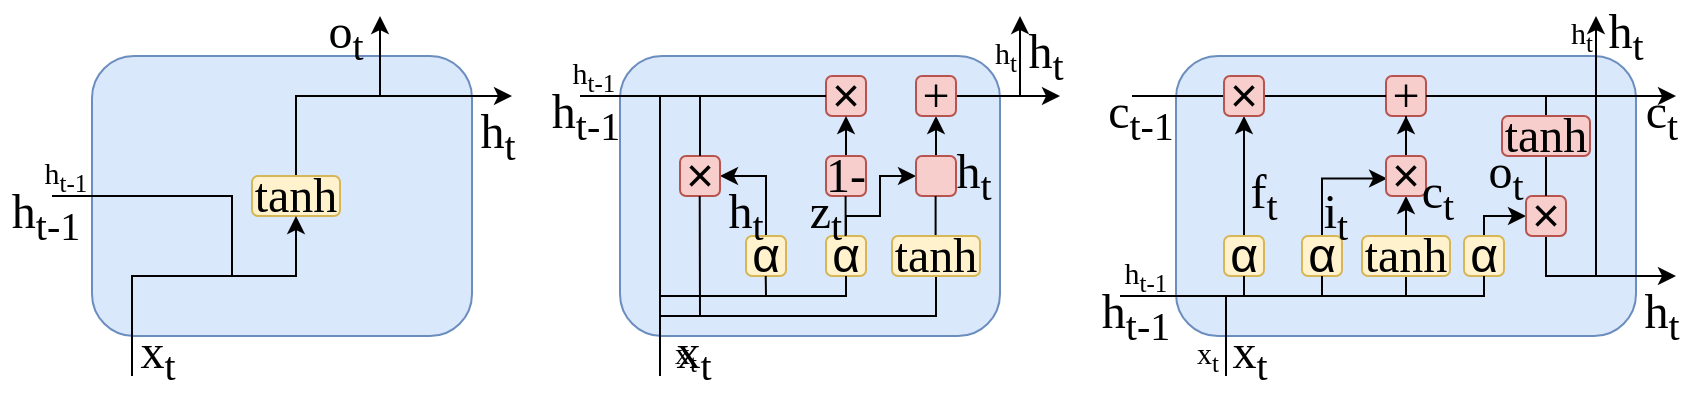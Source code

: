 <mxfile version="23.1.2" type="github">
  <diagram name="Page-1" id="IEJkf_hCV8dXlVngM3ra">
    <mxGraphModel dx="840" dy="482" grid="1" gridSize="10" guides="1" tooltips="1" connect="1" arrows="1" fold="1" page="1" pageScale="1" pageWidth="1100" pageHeight="850" math="0" shadow="0">
      <root>
        <mxCell id="0" />
        <mxCell id="1" parent="0" />
        <mxCell id="qDmLnBeWTp0_LzGQM5Zg-1" value="" style="rounded=1;whiteSpace=wrap;html=1;fillColor=#dae8fc;strokeColor=#6c8ebf;" vertex="1" parent="1">
          <mxGeometry x="838" y="90" width="230" height="140" as="geometry" />
        </mxCell>
        <mxCell id="qDmLnBeWTp0_LzGQM5Zg-14" style="edgeStyle=orthogonalEdgeStyle;rounded=0;orthogonalLoop=1;jettySize=auto;html=1;exitX=0.5;exitY=0;exitDx=0;exitDy=0;entryX=0.5;entryY=1;entryDx=0;entryDy=0;" edge="1" parent="1" source="qDmLnBeWTp0_LzGQM5Zg-2" target="qDmLnBeWTp0_LzGQM5Zg-10">
          <mxGeometry relative="1" as="geometry">
            <mxPoint x="953" y="180" as="sourcePoint" />
          </mxGeometry>
        </mxCell>
        <mxCell id="qDmLnBeWTp0_LzGQM5Zg-4" value="&lt;font style=&quot;font-size: 24px;&quot; face=&quot;Times New Roman&quot;&gt;+&lt;/font&gt;" style="rounded=1;whiteSpace=wrap;html=1;fillColor=#f8cecc;strokeColor=#b85450;" vertex="1" parent="1">
          <mxGeometry x="943" y="100" width="20" height="20" as="geometry" />
        </mxCell>
        <mxCell id="qDmLnBeWTp0_LzGQM5Zg-2" value="&lt;font style=&quot;font-size: 15px;&quot; face=&quot;Times New Roman&quot;&gt;act&lt;/font&gt;" style="rounded=1;whiteSpace=wrap;html=1;fillColor=#fff2cc;strokeColor=#d6b656;" vertex="1" parent="1">
          <mxGeometry x="938" y="180" width="30" height="20" as="geometry" />
        </mxCell>
        <mxCell id="qDmLnBeWTp0_LzGQM5Zg-9" style="edgeStyle=orthogonalEdgeStyle;rounded=0;orthogonalLoop=1;jettySize=auto;html=1;exitX=0.5;exitY=0;exitDx=0;exitDy=0;" edge="1" parent="1" source="qDmLnBeWTp0_LzGQM5Zg-5" target="qDmLnBeWTp0_LzGQM5Zg-3">
          <mxGeometry relative="1" as="geometry" />
        </mxCell>
        <mxCell id="qDmLnBeWTp0_LzGQM5Zg-5" value="&lt;font style=&quot;font-size: 24px;&quot;&gt;α&lt;/font&gt;" style="rounded=1;whiteSpace=wrap;html=1;fillColor=#fff2cc;strokeColor=#d6b656;" vertex="1" parent="1">
          <mxGeometry x="862" y="180" width="20" height="20" as="geometry" />
        </mxCell>
        <mxCell id="qDmLnBeWTp0_LzGQM5Zg-12" style="edgeStyle=orthogonalEdgeStyle;rounded=0;orthogonalLoop=1;jettySize=auto;html=1;exitX=0.5;exitY=0;exitDx=0;exitDy=0;entryX=0.027;entryY=0.563;entryDx=0;entryDy=0;entryPerimeter=0;" edge="1" parent="1" source="qDmLnBeWTp0_LzGQM5Zg-6" target="qDmLnBeWTp0_LzGQM5Zg-10">
          <mxGeometry relative="1" as="geometry">
            <mxPoint x="960" y="150" as="targetPoint" />
          </mxGeometry>
        </mxCell>
        <mxCell id="qDmLnBeWTp0_LzGQM5Zg-6" value="&lt;font style=&quot;font-size: 24px;&quot;&gt;α&lt;/font&gt;" style="rounded=1;whiteSpace=wrap;html=1;fillColor=#fff2cc;strokeColor=#d6b656;" vertex="1" parent="1">
          <mxGeometry x="901" y="180" width="20" height="20" as="geometry" />
        </mxCell>
        <mxCell id="qDmLnBeWTp0_LzGQM5Zg-16" style="edgeStyle=orthogonalEdgeStyle;rounded=0;orthogonalLoop=1;jettySize=auto;html=1;exitX=0.5;exitY=0;exitDx=0;exitDy=0;entryX=0;entryY=0.5;entryDx=0;entryDy=0;" edge="1" parent="1" source="qDmLnBeWTp0_LzGQM5Zg-8" target="qDmLnBeWTp0_LzGQM5Zg-15">
          <mxGeometry relative="1" as="geometry">
            <Array as="points">
              <mxPoint x="992" y="170" />
            </Array>
          </mxGeometry>
        </mxCell>
        <mxCell id="qDmLnBeWTp0_LzGQM5Zg-7" value="&lt;font style=&quot;font-size: 15px;&quot; face=&quot;Times New Roman&quot;&gt;act&lt;/font&gt;" style="rounded=1;whiteSpace=wrap;html=1;fillColor=#f8cecc;strokeColor=#b85450;" vertex="1" parent="1">
          <mxGeometry x="1008" y="120" width="30" height="20" as="geometry" />
        </mxCell>
        <mxCell id="qDmLnBeWTp0_LzGQM5Zg-8" value="&lt;font style=&quot;font-size: 24px;&quot;&gt;α&lt;/font&gt;" style="rounded=1;whiteSpace=wrap;html=1;fillColor=#fff2cc;strokeColor=#d6b656;" vertex="1" parent="1">
          <mxGeometry x="982" y="180" width="20" height="20" as="geometry" />
        </mxCell>
        <mxCell id="qDmLnBeWTp0_LzGQM5Zg-13" style="edgeStyle=orthogonalEdgeStyle;rounded=0;orthogonalLoop=1;jettySize=auto;html=1;exitX=0.5;exitY=0;exitDx=0;exitDy=0;" edge="1" parent="1" source="qDmLnBeWTp0_LzGQM5Zg-10" target="qDmLnBeWTp0_LzGQM5Zg-4">
          <mxGeometry relative="1" as="geometry" />
        </mxCell>
        <mxCell id="qDmLnBeWTp0_LzGQM5Zg-10" value="&lt;font style=&quot;font-size: 24px;&quot;&gt;×&lt;/font&gt;" style="rounded=1;whiteSpace=wrap;html=1;fillColor=#f8cecc;strokeColor=#b85450;" vertex="1" parent="1">
          <mxGeometry x="943" y="140" width="20" height="20" as="geometry" />
        </mxCell>
        <mxCell id="qDmLnBeWTp0_LzGQM5Zg-30" style="edgeStyle=orthogonalEdgeStyle;rounded=0;orthogonalLoop=1;jettySize=auto;html=1;" edge="1" parent="1" source="qDmLnBeWTp0_LzGQM5Zg-15">
          <mxGeometry relative="1" as="geometry">
            <mxPoint x="1088" y="200" as="targetPoint" />
            <Array as="points">
              <mxPoint x="1023" y="200" />
            </Array>
          </mxGeometry>
        </mxCell>
        <mxCell id="qDmLnBeWTp0_LzGQM5Zg-15" value="&lt;font style=&quot;font-size: 24px;&quot;&gt;×&lt;/font&gt;" style="rounded=1;whiteSpace=wrap;html=1;fillColor=#f8cecc;strokeColor=#b85450;" vertex="1" parent="1">
          <mxGeometry x="1013" y="160" width="20" height="20" as="geometry" />
        </mxCell>
        <mxCell id="qDmLnBeWTp0_LzGQM5Zg-19" value="" style="endArrow=none;html=1;rounded=0;exitX=0;exitY=1;exitDx=0;exitDy=0;" edge="1" parent="1" source="qDmLnBeWTp0_LzGQM5Zg-37">
          <mxGeometry width="50" height="50" relative="1" as="geometry">
            <mxPoint x="810" y="210" as="sourcePoint" />
            <mxPoint x="984" y="210" as="targetPoint" />
          </mxGeometry>
        </mxCell>
        <mxCell id="qDmLnBeWTp0_LzGQM5Zg-21" value="" style="endArrow=none;html=1;rounded=0;entryX=0.5;entryY=1;entryDx=0;entryDy=0;" edge="1" parent="1" target="qDmLnBeWTp0_LzGQM5Zg-8">
          <mxGeometry width="50" height="50" relative="1" as="geometry">
            <mxPoint x="984" y="210" as="sourcePoint" />
            <mxPoint x="984" y="200" as="targetPoint" />
            <Array as="points">
              <mxPoint x="992" y="210" />
            </Array>
          </mxGeometry>
        </mxCell>
        <mxCell id="qDmLnBeWTp0_LzGQM5Zg-23" value="" style="endArrow=none;html=1;rounded=0;" edge="1" parent="1">
          <mxGeometry width="50" height="50" relative="1" as="geometry">
            <mxPoint x="953" y="210" as="sourcePoint" />
            <mxPoint x="953" y="200" as="targetPoint" />
          </mxGeometry>
        </mxCell>
        <mxCell id="qDmLnBeWTp0_LzGQM5Zg-24" value="" style="endArrow=none;html=1;rounded=0;" edge="1" parent="1">
          <mxGeometry width="50" height="50" relative="1" as="geometry">
            <mxPoint x="911" y="210" as="sourcePoint" />
            <mxPoint x="911" y="200" as="targetPoint" />
          </mxGeometry>
        </mxCell>
        <mxCell id="qDmLnBeWTp0_LzGQM5Zg-25" value="" style="endArrow=none;html=1;rounded=0;" edge="1" parent="1">
          <mxGeometry width="50" height="50" relative="1" as="geometry">
            <mxPoint x="872" y="210" as="sourcePoint" />
            <mxPoint x="872" y="200" as="targetPoint" />
          </mxGeometry>
        </mxCell>
        <mxCell id="qDmLnBeWTp0_LzGQM5Zg-26" value="" style="endArrow=none;html=1;rounded=0;" edge="1" parent="1">
          <mxGeometry width="50" height="50" relative="1" as="geometry">
            <mxPoint x="816" y="110" as="sourcePoint" />
            <mxPoint x="862" y="110" as="targetPoint" />
          </mxGeometry>
        </mxCell>
        <mxCell id="qDmLnBeWTp0_LzGQM5Zg-27" value="" style="endArrow=none;html=1;rounded=0;" edge="1" parent="1">
          <mxGeometry width="50" height="50" relative="1" as="geometry">
            <mxPoint x="863" y="250" as="sourcePoint" />
            <mxPoint x="863" y="210" as="targetPoint" />
          </mxGeometry>
        </mxCell>
        <mxCell id="qDmLnBeWTp0_LzGQM5Zg-28" value="" style="endArrow=none;html=1;rounded=0;entryX=0;entryY=0.5;entryDx=0;entryDy=0;" edge="1" parent="1" target="qDmLnBeWTp0_LzGQM5Zg-4">
          <mxGeometry width="50" height="50" relative="1" as="geometry">
            <mxPoint x="864" y="110" as="sourcePoint" />
            <mxPoint x="914" y="60" as="targetPoint" />
          </mxGeometry>
        </mxCell>
        <mxCell id="qDmLnBeWTp0_LzGQM5Zg-29" value="" style="endArrow=classic;html=1;rounded=0;exitX=1;exitY=0.5;exitDx=0;exitDy=0;" edge="1" parent="1" source="qDmLnBeWTp0_LzGQM5Zg-4">
          <mxGeometry width="50" height="50" relative="1" as="geometry">
            <mxPoint x="1108" y="130" as="sourcePoint" />
            <mxPoint x="1088" y="110" as="targetPoint" />
          </mxGeometry>
        </mxCell>
        <mxCell id="qDmLnBeWTp0_LzGQM5Zg-31" value="" style="endArrow=classic;html=1;rounded=0;" edge="1" parent="1">
          <mxGeometry width="50" height="50" relative="1" as="geometry">
            <mxPoint x="1048" y="200" as="sourcePoint" />
            <mxPoint x="1048" y="70" as="targetPoint" />
          </mxGeometry>
        </mxCell>
        <mxCell id="qDmLnBeWTp0_LzGQM5Zg-33" value="" style="endArrow=none;html=1;rounded=0;" edge="1" parent="1">
          <mxGeometry width="50" height="50" relative="1" as="geometry">
            <mxPoint x="1023" y="120" as="sourcePoint" />
            <mxPoint x="1023" y="110" as="targetPoint" />
          </mxGeometry>
        </mxCell>
        <mxCell id="qDmLnBeWTp0_LzGQM5Zg-34" value="" style="endArrow=none;html=1;rounded=0;exitX=0.5;exitY=0;exitDx=0;exitDy=0;" edge="1" parent="1" source="qDmLnBeWTp0_LzGQM5Zg-15">
          <mxGeometry width="50" height="50" relative="1" as="geometry">
            <mxPoint x="1023" y="150" as="sourcePoint" />
            <mxPoint x="1023" y="140" as="targetPoint" />
          </mxGeometry>
        </mxCell>
        <mxCell id="qDmLnBeWTp0_LzGQM5Zg-38" value="&lt;font style=&quot;font-size: 24px;&quot; face=&quot;Times New Roman&quot;&gt;&lt;span style=&quot;&quot;&gt;c&lt;sub&gt;t-1&lt;/sub&gt;&lt;/span&gt;&lt;/font&gt;" style="text;html=1;strokeColor=none;fillColor=none;align=center;verticalAlign=middle;whiteSpace=wrap;rounded=0;" vertex="1" parent="1">
          <mxGeometry x="800" y="110" width="41" height="20" as="geometry" />
        </mxCell>
        <mxCell id="qDmLnBeWTp0_LzGQM5Zg-36" value="&lt;font style=&quot;font-size: 15px;&quot; face=&quot;Times New Roman&quot;&gt;x&lt;sub&gt;t&lt;/sub&gt;&lt;/font&gt;" style="text;html=1;strokeColor=none;fillColor=none;align=center;verticalAlign=middle;whiteSpace=wrap;rounded=0;" vertex="1" parent="1">
          <mxGeometry x="841" y="230" width="26" height="20" as="geometry" />
        </mxCell>
        <mxCell id="qDmLnBeWTp0_LzGQM5Zg-39" value="&lt;font style=&quot;font-size: 24px;&quot; face=&quot;Times New Roman&quot;&gt;f&lt;sub&gt;t&lt;/sub&gt;&lt;/font&gt;" style="text;html=1;strokeColor=none;fillColor=none;align=center;verticalAlign=middle;whiteSpace=wrap;rounded=0;" vertex="1" parent="1">
          <mxGeometry x="869" y="150" width="26" height="20" as="geometry" />
        </mxCell>
        <mxCell id="qDmLnBeWTp0_LzGQM5Zg-37" value="&lt;font style=&quot;font-size: 15px;&quot; face=&quot;Times New Roman&quot;&gt;h&lt;sub&gt;t-1&lt;/sub&gt;&lt;/font&gt;" style="text;html=1;strokeColor=none;fillColor=none;align=center;verticalAlign=middle;whiteSpace=wrap;rounded=0;" vertex="1" parent="1">
          <mxGeometry x="810" y="190" width="26" height="20" as="geometry" />
        </mxCell>
        <mxCell id="qDmLnBeWTp0_LzGQM5Zg-40" value="&lt;font style=&quot;font-size: 24px;&quot; face=&quot;Times New Roman&quot;&gt;i&lt;sub&gt;t&lt;/sub&gt;&lt;/font&gt;" style="text;html=1;strokeColor=none;fillColor=none;align=center;verticalAlign=middle;whiteSpace=wrap;rounded=0;" vertex="1" parent="1">
          <mxGeometry x="905" y="160" width="26" height="20" as="geometry" />
        </mxCell>
        <mxCell id="qDmLnBeWTp0_LzGQM5Zg-41" value="&lt;font style=&quot;font-size: 24px;&quot; face=&quot;Times New Roman&quot;&gt;c&lt;sub&gt;t&lt;/sub&gt;&lt;/font&gt;" style="text;html=1;strokeColor=none;fillColor=none;align=center;verticalAlign=middle;whiteSpace=wrap;rounded=0;" vertex="1" parent="1">
          <mxGeometry x="956" y="150" width="26" height="20" as="geometry" />
        </mxCell>
        <mxCell id="qDmLnBeWTp0_LzGQM5Zg-42" value="&lt;font style=&quot;font-size: 24px;&quot; face=&quot;Times New Roman&quot;&gt;o&lt;sub&gt;t&lt;/sub&gt;&lt;/font&gt;" style="text;html=1;strokeColor=none;fillColor=none;align=center;verticalAlign=middle;whiteSpace=wrap;rounded=0;" vertex="1" parent="1">
          <mxGeometry x="990" y="140" width="26" height="20" as="geometry" />
        </mxCell>
        <mxCell id="qDmLnBeWTp0_LzGQM5Zg-44" value="&lt;font style=&quot;font-size: 24px;&quot; face=&quot;Times New Roman&quot;&gt;&lt;span style=&quot;&quot;&gt;c&lt;sub&gt;t&lt;/sub&gt;&lt;/span&gt;&lt;/font&gt;" style="text;html=1;strokeColor=none;fillColor=none;align=center;verticalAlign=middle;whiteSpace=wrap;rounded=0;" vertex="1" parent="1">
          <mxGeometry x="1068" y="110" width="26" height="20" as="geometry" />
        </mxCell>
        <mxCell id="qDmLnBeWTp0_LzGQM5Zg-43" value="&lt;font style=&quot;font-size: 15px;&quot; face=&quot;Times New Roman&quot;&gt;h&lt;sub&gt;t&lt;/sub&gt;&lt;/font&gt;" style="text;html=1;strokeColor=none;fillColor=none;align=center;verticalAlign=middle;whiteSpace=wrap;rounded=0;" vertex="1" parent="1">
          <mxGeometry x="1028" y="70" width="26" height="20" as="geometry" />
        </mxCell>
        <mxCell id="qDmLnBeWTp0_LzGQM5Zg-45" value="&lt;font style=&quot;font-size: 24px;&quot; face=&quot;Times New Roman&quot;&gt;h&lt;sub&gt;t&lt;/sub&gt;&lt;/font&gt;" style="text;html=1;strokeColor=none;fillColor=none;align=center;verticalAlign=middle;whiteSpace=wrap;rounded=0;" vertex="1" parent="1">
          <mxGeometry x="1068" y="210" width="26" height="20" as="geometry" />
        </mxCell>
        <mxCell id="qDmLnBeWTp0_LzGQM5Zg-84" value="" style="rounded=1;whiteSpace=wrap;html=1;fillColor=#dae8fc;strokeColor=#6c8ebf;" vertex="1" parent="1">
          <mxGeometry x="560" y="90" width="190" height="140" as="geometry" />
        </mxCell>
        <mxCell id="qDmLnBeWTp0_LzGQM5Zg-95" style="edgeStyle=orthogonalEdgeStyle;rounded=0;orthogonalLoop=1;jettySize=auto;html=1;exitX=0.5;exitY=0;exitDx=0;exitDy=0;entryX=1;entryY=0.5;entryDx=0;entryDy=0;" edge="1" parent="1" source="qDmLnBeWTp0_LzGQM5Zg-86" target="qDmLnBeWTp0_LzGQM5Zg-88">
          <mxGeometry relative="1" as="geometry">
            <Array as="points">
              <mxPoint x="633" y="150" />
            </Array>
          </mxGeometry>
        </mxCell>
        <mxCell id="qDmLnBeWTp0_LzGQM5Zg-85" value="&lt;font style=&quot;font-size: 15px;&quot; face=&quot;Times New Roman&quot;&gt;act&lt;/font&gt;" style="rounded=1;whiteSpace=wrap;html=1;fillColor=#fff2cc;strokeColor=#d6b656;" vertex="1" parent="1">
          <mxGeometry x="703" y="180" width="30" height="20" as="geometry" />
        </mxCell>
        <mxCell id="qDmLnBeWTp0_LzGQM5Zg-86" value="&lt;font style=&quot;font-size: 24px;&quot;&gt;α&lt;/font&gt;" style="rounded=1;whiteSpace=wrap;html=1;fillColor=#fff2cc;strokeColor=#d6b656;" vertex="1" parent="1">
          <mxGeometry x="623" y="180" width="20" height="20" as="geometry" />
        </mxCell>
        <mxCell id="qDmLnBeWTp0_LzGQM5Zg-93" style="edgeStyle=orthogonalEdgeStyle;rounded=0;orthogonalLoop=1;jettySize=auto;html=1;exitX=0.5;exitY=0;exitDx=0;exitDy=0;entryX=0;entryY=0.5;entryDx=0;entryDy=0;" edge="1" parent="1" source="qDmLnBeWTp0_LzGQM5Zg-87" target="qDmLnBeWTp0_LzGQM5Zg-91">
          <mxGeometry relative="1" as="geometry">
            <Array as="points">
              <mxPoint x="673" y="170" />
              <mxPoint x="690" y="170" />
              <mxPoint x="690" y="150" />
            </Array>
          </mxGeometry>
        </mxCell>
        <mxCell id="qDmLnBeWTp0_LzGQM5Zg-87" value="&lt;font style=&quot;font-size: 24px;&quot;&gt;α&lt;/font&gt;" style="rounded=1;whiteSpace=wrap;html=1;fillColor=#fff2cc;strokeColor=#d6b656;" vertex="1" parent="1">
          <mxGeometry x="663" y="180" width="20" height="20" as="geometry" />
        </mxCell>
        <mxCell id="qDmLnBeWTp0_LzGQM5Zg-88" value="&lt;font style=&quot;font-size: 24px;&quot;&gt;×&lt;/font&gt;" style="rounded=1;whiteSpace=wrap;html=1;fillColor=#f8cecc;strokeColor=#b85450;" vertex="1" parent="1">
          <mxGeometry x="590" y="140" width="20" height="20" as="geometry" />
        </mxCell>
        <mxCell id="qDmLnBeWTp0_LzGQM5Zg-89" value="&lt;font style=&quot;font-size: 24px;&quot;&gt;×&lt;/font&gt;" style="rounded=1;whiteSpace=wrap;html=1;fillColor=#f8cecc;strokeColor=#b85450;" vertex="1" parent="1">
          <mxGeometry x="663" y="100" width="20" height="20" as="geometry" />
        </mxCell>
        <mxCell id="qDmLnBeWTp0_LzGQM5Zg-94" style="edgeStyle=orthogonalEdgeStyle;rounded=0;orthogonalLoop=1;jettySize=auto;html=1;exitX=0.5;exitY=0;exitDx=0;exitDy=0;entryX=0.5;entryY=1;entryDx=0;entryDy=0;" edge="1" parent="1" source="qDmLnBeWTp0_LzGQM5Zg-90" target="qDmLnBeWTp0_LzGQM5Zg-89">
          <mxGeometry relative="1" as="geometry" />
        </mxCell>
        <mxCell id="qDmLnBeWTp0_LzGQM5Zg-90" value="&lt;font style=&quot;font-size: 24px;&quot; face=&quot;Times New Roman&quot;&gt;1-&lt;/font&gt;" style="rounded=1;whiteSpace=wrap;html=1;fillColor=#f8cecc;strokeColor=#b85450;" vertex="1" parent="1">
          <mxGeometry x="663" y="140" width="20" height="20" as="geometry" />
        </mxCell>
        <mxCell id="qDmLnBeWTp0_LzGQM5Zg-101" style="edgeStyle=orthogonalEdgeStyle;rounded=0;orthogonalLoop=1;jettySize=auto;html=1;exitX=0.5;exitY=0;exitDx=0;exitDy=0;entryX=0.5;entryY=1;entryDx=0;entryDy=0;" edge="1" parent="1" source="qDmLnBeWTp0_LzGQM5Zg-91" target="qDmLnBeWTp0_LzGQM5Zg-92">
          <mxGeometry relative="1" as="geometry" />
        </mxCell>
        <mxCell id="qDmLnBeWTp0_LzGQM5Zg-91" value="" style="rounded=1;whiteSpace=wrap;html=1;fillColor=#f8cecc;strokeColor=#b85450;" vertex="1" parent="1">
          <mxGeometry x="708" y="140" width="20" height="20" as="geometry" />
        </mxCell>
        <mxCell id="qDmLnBeWTp0_LzGQM5Zg-102" style="edgeStyle=orthogonalEdgeStyle;rounded=0;orthogonalLoop=1;jettySize=auto;html=1;exitX=1;exitY=0.5;exitDx=0;exitDy=0;" edge="1" parent="1" source="qDmLnBeWTp0_LzGQM5Zg-92">
          <mxGeometry relative="1" as="geometry">
            <mxPoint x="780" y="110" as="targetPoint" />
          </mxGeometry>
        </mxCell>
        <mxCell id="qDmLnBeWTp0_LzGQM5Zg-92" value="&lt;font style=&quot;font-size: 24px;&quot; face=&quot;Times New Roman&quot;&gt;+&lt;/font&gt;" style="rounded=1;whiteSpace=wrap;html=1;fillColor=#f8cecc;strokeColor=#b85450;" vertex="1" parent="1">
          <mxGeometry x="708" y="100" width="20" height="20" as="geometry" />
        </mxCell>
        <mxCell id="qDmLnBeWTp0_LzGQM5Zg-96" value="" style="endArrow=none;html=1;rounded=0;entryX=0;entryY=0.5;entryDx=0;entryDy=0;" edge="1" parent="1" target="qDmLnBeWTp0_LzGQM5Zg-89">
          <mxGeometry width="50" height="50" relative="1" as="geometry">
            <mxPoint x="540" y="110" as="sourcePoint" />
            <mxPoint x="470" y="60" as="targetPoint" />
          </mxGeometry>
        </mxCell>
        <mxCell id="qDmLnBeWTp0_LzGQM5Zg-97" value="" style="endArrow=none;html=1;rounded=0;exitX=0.5;exitY=0;exitDx=0;exitDy=0;" edge="1" parent="1" source="qDmLnBeWTp0_LzGQM5Zg-88">
          <mxGeometry width="50" height="50" relative="1" as="geometry">
            <mxPoint x="602.8" y="140" as="sourcePoint" />
            <mxPoint x="600" y="110" as="targetPoint" />
          </mxGeometry>
        </mxCell>
        <mxCell id="qDmLnBeWTp0_LzGQM5Zg-98" value="" style="endArrow=none;html=1;rounded=0;" edge="1" parent="1">
          <mxGeometry width="50" height="50" relative="1" as="geometry">
            <mxPoint x="672.8" y="180" as="sourcePoint" />
            <mxPoint x="672.8" y="160" as="targetPoint" />
          </mxGeometry>
        </mxCell>
        <mxCell id="qDmLnBeWTp0_LzGQM5Zg-100" value="" style="endArrow=none;html=1;rounded=0;" edge="1" parent="1">
          <mxGeometry width="50" height="50" relative="1" as="geometry">
            <mxPoint x="717.8" y="180" as="sourcePoint" />
            <mxPoint x="717.8" y="160" as="targetPoint" />
          </mxGeometry>
        </mxCell>
        <mxCell id="qDmLnBeWTp0_LzGQM5Zg-103" value="" style="endArrow=none;html=1;rounded=0;" edge="1" parent="1">
          <mxGeometry width="50" height="50" relative="1" as="geometry">
            <mxPoint x="580" y="250" as="sourcePoint" />
            <mxPoint x="580" y="210" as="targetPoint" />
          </mxGeometry>
        </mxCell>
        <mxCell id="qDmLnBeWTp0_LzGQM5Zg-104" value="" style="endArrow=none;html=1;rounded=0;entryX=0.5;entryY=1;entryDx=0;entryDy=0;" edge="1" parent="1" target="qDmLnBeWTp0_LzGQM5Zg-87">
          <mxGeometry width="50" height="50" relative="1" as="geometry">
            <mxPoint x="580" y="110" as="sourcePoint" />
            <mxPoint x="630" y="210" as="targetPoint" />
            <Array as="points">
              <mxPoint x="580" y="210" />
              <mxPoint x="673" y="210" />
            </Array>
          </mxGeometry>
        </mxCell>
        <mxCell id="qDmLnBeWTp0_LzGQM5Zg-106" value="" style="endArrow=none;html=1;rounded=0;" edge="1" parent="1">
          <mxGeometry width="50" height="50" relative="1" as="geometry">
            <mxPoint x="633" y="210" as="sourcePoint" />
            <mxPoint x="632.86" y="200" as="targetPoint" />
          </mxGeometry>
        </mxCell>
        <mxCell id="qDmLnBeWTp0_LzGQM5Zg-107" value="" style="endArrow=none;html=1;rounded=0;" edge="1" parent="1">
          <mxGeometry width="50" height="50" relative="1" as="geometry">
            <mxPoint x="580" y="220" as="sourcePoint" />
            <mxPoint x="599.86" y="160" as="targetPoint" />
            <Array as="points">
              <mxPoint x="600" y="220" />
            </Array>
          </mxGeometry>
        </mxCell>
        <mxCell id="qDmLnBeWTp0_LzGQM5Zg-108" value="" style="endArrow=none;html=1;rounded=0;exitX=0.5;exitY=1;exitDx=0;exitDy=0;" edge="1" parent="1" source="qDmLnBeWTp0_LzGQM5Zg-85">
          <mxGeometry width="50" height="50" relative="1" as="geometry">
            <mxPoint x="718" y="200" as="sourcePoint" />
            <mxPoint x="600" y="220" as="targetPoint" />
            <Array as="points">
              <mxPoint x="718" y="220" />
            </Array>
          </mxGeometry>
        </mxCell>
        <mxCell id="qDmLnBeWTp0_LzGQM5Zg-112" value="" style="endArrow=classic;html=1;rounded=0;" edge="1" parent="1">
          <mxGeometry width="50" height="50" relative="1" as="geometry">
            <mxPoint x="760" y="110" as="sourcePoint" />
            <mxPoint x="760" y="70" as="targetPoint" />
          </mxGeometry>
        </mxCell>
        <mxCell id="qDmLnBeWTp0_LzGQM5Zg-109" value="&lt;font style=&quot;font-size: 15px;&quot; face=&quot;Times New Roman&quot;&gt;h&lt;sub&gt;t-1&lt;/sub&gt;&lt;/font&gt;" style="text;html=1;strokeColor=none;fillColor=none;align=center;verticalAlign=middle;whiteSpace=wrap;rounded=0;" vertex="1" parent="1">
          <mxGeometry x="534" y="90" width="26" height="20" as="geometry" />
        </mxCell>
        <mxCell id="qDmLnBeWTp0_LzGQM5Zg-113" value="&lt;font style=&quot;font-size: 24px;&quot; face=&quot;Times New Roman&quot;&gt;h&lt;sub&gt;t&lt;/sub&gt;&lt;/font&gt;" style="text;html=1;strokeColor=none;fillColor=none;align=center;verticalAlign=middle;whiteSpace=wrap;rounded=0;" vertex="1" parent="1">
          <mxGeometry x="724" y="140" width="26" height="20" as="geometry" />
        </mxCell>
        <mxCell id="qDmLnBeWTp0_LzGQM5Zg-110" value="&lt;font style=&quot;font-size: 15px;&quot; face=&quot;Times New Roman&quot;&gt;x&lt;sub&gt;t&lt;/sub&gt;&lt;/font&gt;" style="text;html=1;strokeColor=none;fillColor=none;align=center;verticalAlign=middle;whiteSpace=wrap;rounded=0;" vertex="1" parent="1">
          <mxGeometry x="580" y="230" width="26" height="20" as="geometry" />
        </mxCell>
        <mxCell id="qDmLnBeWTp0_LzGQM5Zg-114" value="&lt;font style=&quot;font-size: 24px;&quot; face=&quot;Times New Roman&quot;&gt;z&lt;sub&gt;t&lt;/sub&gt;&lt;/font&gt;" style="text;html=1;strokeColor=none;fillColor=none;align=center;verticalAlign=middle;whiteSpace=wrap;rounded=0;" vertex="1" parent="1">
          <mxGeometry x="650" y="160" width="26" height="20" as="geometry" />
        </mxCell>
        <mxCell id="qDmLnBeWTp0_LzGQM5Zg-111" value="&lt;font style=&quot;font-size: 15px;&quot; face=&quot;Times New Roman&quot;&gt;h&lt;sub&gt;t&lt;/sub&gt;&lt;/font&gt;" style="text;html=1;strokeColor=none;fillColor=none;align=center;verticalAlign=middle;whiteSpace=wrap;rounded=0;" vertex="1" parent="1">
          <mxGeometry x="740" y="80" width="26" height="20" as="geometry" />
        </mxCell>
        <mxCell id="qDmLnBeWTp0_LzGQM5Zg-115" value="&lt;font style=&quot;font-size: 24px;&quot; face=&quot;Times New Roman&quot;&gt;h&lt;sub&gt;t&lt;/sub&gt;&lt;/font&gt;" style="text;html=1;strokeColor=none;fillColor=none;align=center;verticalAlign=middle;whiteSpace=wrap;rounded=0;" vertex="1" parent="1">
          <mxGeometry x="610" y="160" width="26" height="20" as="geometry" />
        </mxCell>
        <mxCell id="qDmLnBeWTp0_LzGQM5Zg-3" value="&lt;font style=&quot;font-size: 24px;&quot;&gt;×&lt;/font&gt;" style="rounded=1;whiteSpace=wrap;html=1;fillColor=#f8cecc;strokeColor=#b85450;" vertex="1" parent="1">
          <mxGeometry x="862" y="100" width="20" height="20" as="geometry" />
        </mxCell>
        <mxCell id="qDmLnBeWTp0_LzGQM5Zg-149" value="" style="rounded=1;whiteSpace=wrap;html=1;fillColor=#dae8fc;strokeColor=#6c8ebf;" vertex="1" parent="1">
          <mxGeometry x="296" y="90" width="190" height="140" as="geometry" />
        </mxCell>
        <mxCell id="qDmLnBeWTp0_LzGQM5Zg-151" style="edgeStyle=orthogonalEdgeStyle;rounded=0;orthogonalLoop=1;jettySize=auto;html=1;exitX=0.5;exitY=0;exitDx=0;exitDy=0;" edge="1" parent="1" source="qDmLnBeWTp0_LzGQM5Zg-150">
          <mxGeometry relative="1" as="geometry">
            <mxPoint x="440" y="70" as="targetPoint" />
            <Array as="points">
              <mxPoint x="398" y="110" />
              <mxPoint x="440" y="110" />
            </Array>
          </mxGeometry>
        </mxCell>
        <mxCell id="qDmLnBeWTp0_LzGQM5Zg-150" value="&lt;font style=&quot;font-size: 24px;&quot; face=&quot;Times New Roman&quot;&gt;tanh&lt;/font&gt;" style="rounded=1;whiteSpace=wrap;html=1;fillColor=#fff2cc;strokeColor=#d6b656;" vertex="1" parent="1">
          <mxGeometry x="376" y="150" width="44" height="20" as="geometry" />
        </mxCell>
        <mxCell id="qDmLnBeWTp0_LzGQM5Zg-153" value="" style="endArrow=classic;html=1;rounded=0;" edge="1" parent="1">
          <mxGeometry width="50" height="50" relative="1" as="geometry">
            <mxPoint x="426" y="110" as="sourcePoint" />
            <mxPoint x="506" y="110" as="targetPoint" />
          </mxGeometry>
        </mxCell>
        <mxCell id="qDmLnBeWTp0_LzGQM5Zg-154" value="" style="endArrow=classic;html=1;rounded=0;entryX=0.5;entryY=1;entryDx=0;entryDy=0;" edge="1" parent="1" target="qDmLnBeWTp0_LzGQM5Zg-150">
          <mxGeometry width="50" height="50" relative="1" as="geometry">
            <mxPoint x="316" y="250" as="sourcePoint" />
            <mxPoint x="366" y="200" as="targetPoint" />
            <Array as="points">
              <mxPoint x="316" y="200" />
              <mxPoint x="398" y="200" />
            </Array>
          </mxGeometry>
        </mxCell>
        <mxCell id="qDmLnBeWTp0_LzGQM5Zg-155" value="" style="endArrow=none;html=1;rounded=0;" edge="1" parent="1">
          <mxGeometry width="50" height="50" relative="1" as="geometry">
            <mxPoint x="276" y="160" as="sourcePoint" />
            <mxPoint x="366" y="200" as="targetPoint" />
            <Array as="points">
              <mxPoint x="366" y="160" />
            </Array>
          </mxGeometry>
        </mxCell>
        <mxCell id="qDmLnBeWTp0_LzGQM5Zg-157" value="&lt;font style=&quot;font-size: 24px;&quot; face=&quot;Times New Roman&quot;&gt;x&lt;sub&gt;t&lt;/sub&gt;&lt;/font&gt;" style="text;html=1;strokeColor=none;fillColor=none;align=center;verticalAlign=middle;whiteSpace=wrap;rounded=0;" vertex="1" parent="1">
          <mxGeometry x="316" y="230" width="26" height="20" as="geometry" />
        </mxCell>
        <mxCell id="qDmLnBeWTp0_LzGQM5Zg-156" value="&lt;font style=&quot;font-size: 15px;&quot; face=&quot;Times New Roman&quot;&gt;h&lt;sub&gt;t-1&lt;/sub&gt;&lt;/font&gt;" style="text;html=1;strokeColor=none;fillColor=none;align=center;verticalAlign=middle;whiteSpace=wrap;rounded=0;" vertex="1" parent="1">
          <mxGeometry x="270" y="140" width="26" height="20" as="geometry" />
        </mxCell>
        <mxCell id="qDmLnBeWTp0_LzGQM5Zg-158" value="&lt;font style=&quot;font-size: 24px;&quot; face=&quot;Times New Roman&quot;&gt;&lt;span style=&quot;&quot;&gt;o&lt;sub&gt;t&lt;/sub&gt;&lt;/span&gt;&lt;/font&gt;" style="text;html=1;strokeColor=none;fillColor=none;align=center;verticalAlign=middle;whiteSpace=wrap;rounded=0;" vertex="1" parent="1">
          <mxGeometry x="410" y="70" width="26" height="20" as="geometry" />
        </mxCell>
        <mxCell id="qDmLnBeWTp0_LzGQM5Zg-159" value="&lt;font style=&quot;font-size: 24px;&quot; face=&quot;Times New Roman&quot;&gt;h&lt;sub&gt;t&lt;/sub&gt;&lt;/font&gt;" style="text;html=1;strokeColor=none;fillColor=none;align=center;verticalAlign=middle;whiteSpace=wrap;rounded=0;" vertex="1" parent="1">
          <mxGeometry x="486" y="120" width="26" height="20" as="geometry" />
        </mxCell>
        <mxCell id="qDmLnBeWTp0_LzGQM5Zg-160" value="&lt;font style=&quot;font-size: 24px;&quot; face=&quot;Times New Roman&quot;&gt;h&lt;sub&gt;t-1&lt;/sub&gt;&lt;/font&gt;" style="text;html=1;strokeColor=none;fillColor=none;align=center;verticalAlign=middle;whiteSpace=wrap;rounded=0;" vertex="1" parent="1">
          <mxGeometry x="250" y="160" width="46" height="20" as="geometry" />
        </mxCell>
        <mxCell id="qDmLnBeWTp0_LzGQM5Zg-161" value="&lt;font style=&quot;font-size: 24px;&quot; face=&quot;Times New Roman&quot;&gt;h&lt;sub&gt;t-1&lt;/sub&gt;&lt;/font&gt;" style="text;html=1;strokeColor=none;fillColor=none;align=center;verticalAlign=middle;whiteSpace=wrap;rounded=0;" vertex="1" parent="1">
          <mxGeometry x="520" y="110" width="46" height="20" as="geometry" />
        </mxCell>
        <mxCell id="qDmLnBeWTp0_LzGQM5Zg-162" value="&lt;font style=&quot;font-size: 24px;&quot; face=&quot;Times New Roman&quot;&gt;x&lt;sub&gt;t&lt;/sub&gt;&lt;/font&gt;" style="text;html=1;strokeColor=none;fillColor=none;align=center;verticalAlign=middle;whiteSpace=wrap;rounded=0;" vertex="1" parent="1">
          <mxGeometry x="584" y="230" width="26" height="20" as="geometry" />
        </mxCell>
        <mxCell id="qDmLnBeWTp0_LzGQM5Zg-163" value="&lt;font style=&quot;font-size: 24px;&quot; face=&quot;Times New Roman&quot;&gt;h&lt;sub&gt;t&lt;/sub&gt;&lt;/font&gt;" style="text;html=1;strokeColor=none;fillColor=none;align=center;verticalAlign=middle;whiteSpace=wrap;rounded=0;" vertex="1" parent="1">
          <mxGeometry x="760" y="80" width="26" height="20" as="geometry" />
        </mxCell>
        <mxCell id="qDmLnBeWTp0_LzGQM5Zg-164" value="&lt;font style=&quot;font-size: 24px;&quot; face=&quot;Times New Roman&quot;&gt;h&lt;sub&gt;t-1&lt;/sub&gt;&lt;/font&gt;" style="text;html=1;strokeColor=none;fillColor=none;align=center;verticalAlign=middle;whiteSpace=wrap;rounded=0;" vertex="1" parent="1">
          <mxGeometry x="795" y="210" width="46" height="20" as="geometry" />
        </mxCell>
        <mxCell id="qDmLnBeWTp0_LzGQM5Zg-165" value="&lt;font style=&quot;font-size: 24px;&quot; face=&quot;Times New Roman&quot;&gt;x&lt;sub&gt;t&lt;/sub&gt;&lt;/font&gt;" style="text;html=1;strokeColor=none;fillColor=none;align=center;verticalAlign=middle;whiteSpace=wrap;rounded=0;" vertex="1" parent="1">
          <mxGeometry x="862" y="230" width="26" height="20" as="geometry" />
        </mxCell>
        <mxCell id="qDmLnBeWTp0_LzGQM5Zg-166" value="&lt;font style=&quot;font-size: 24px;&quot; face=&quot;Times New Roman&quot;&gt;h&lt;sub&gt;t&lt;/sub&gt;&lt;/font&gt;" style="text;html=1;strokeColor=none;fillColor=none;align=center;verticalAlign=middle;whiteSpace=wrap;rounded=0;" vertex="1" parent="1">
          <mxGeometry x="1050" y="70" width="26" height="20" as="geometry" />
        </mxCell>
        <mxCell id="qDmLnBeWTp0_LzGQM5Zg-167" value="&lt;font style=&quot;font-size: 24px;&quot; face=&quot;Times New Roman&quot;&gt;tanh&lt;/font&gt;" style="rounded=1;whiteSpace=wrap;html=1;fillColor=#fff2cc;strokeColor=#d6b656;" vertex="1" parent="1">
          <mxGeometry x="696" y="180" width="44" height="20" as="geometry" />
        </mxCell>
        <mxCell id="qDmLnBeWTp0_LzGQM5Zg-168" value="&lt;font style=&quot;font-size: 24px;&quot; face=&quot;Times New Roman&quot;&gt;tanh&lt;/font&gt;" style="rounded=1;whiteSpace=wrap;html=1;fillColor=#fff2cc;strokeColor=#d6b656;" vertex="1" parent="1">
          <mxGeometry x="931" y="180" width="44" height="20" as="geometry" />
        </mxCell>
        <mxCell id="qDmLnBeWTp0_LzGQM5Zg-169" value="&lt;font style=&quot;font-size: 24px;&quot; face=&quot;Times New Roman&quot;&gt;tanh&lt;/font&gt;" style="rounded=1;whiteSpace=wrap;html=1;fillColor=#f8cecc;strokeColor=#b85450;" vertex="1" parent="1">
          <mxGeometry x="1001" y="120" width="44" height="20" as="geometry" />
        </mxCell>
      </root>
    </mxGraphModel>
  </diagram>
</mxfile>
